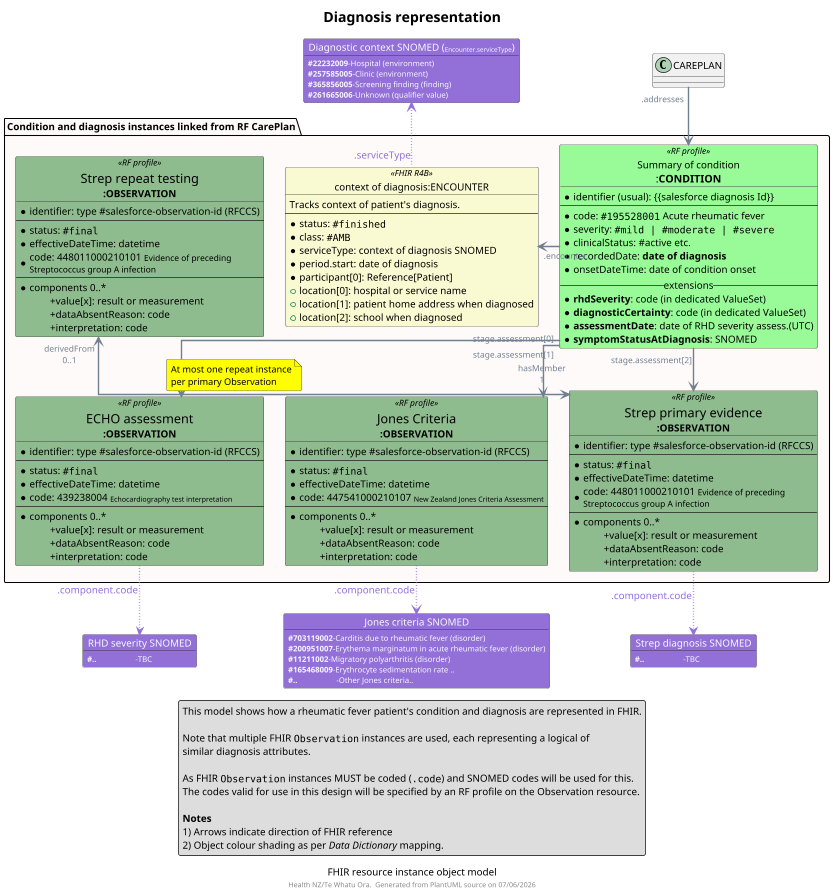 @startuml obj-FHIR-data-diagnosis

top to bottom direction
skinparam dpi 200
allow_mixing
scale 400 width

skinparam ActivityDiamondBackgroundColor #RoyalBlue
skinparam ArrowColor #SlateGrey   
skinparam ArrowFontColor #RoyalBlue
skinparam ArrowFontColor #SlateGrey  
skinparam ArrowFontSize 12
skinparam ArrowMessageAlignment left
skinparam BoxPadding 10
skinparam linetype ortho
skinparam nodesep 30
skinparam ranksep 60
skinparam roundcorner 5
skinparam sequenceArrowThickness 2
skinparam TitleFontSize 20

caption FHIR resource instance object model
footer "Health NZ/Te Whatu Ora.  Generated from PlantUML source on %date('dd/MM/yyyy')"

!procedure $Coding($Alias,$System,$Code,$Display)
  object "<color:GhostWhite>$System" as $Alias #MediumPurple {
    <color:GhostWhite><size:11>**$Code**-$Display
  }
!endprocedure

!procedure $Quantity($Alias,$Quantity,$Value,$Unit)
  object "<color:GhostWhite><size:12>$Quantity</color>" as $Alias #DimGrey {
    <color:GhostWhite><size:11>**$Value** ""$Unit""
  }
!endprocedure

' ******** ******** ******** ******** ******** ******** ******** ******** 
title "Diagnosis representation"

package "Condition and diagnosis instances linked from RF CarePlan" as Activities #Snow { 
  
  object "Summary of condition\n<size:15>:**CONDITION**" as RFCOND <<RF profile>> #PaleGreen {
    * identifier (usual): {{salesforce diagnosis Id}}
    ---
     * code: ""#195528001"" Acute rheumatic fever
     * severity: ""#mild | #moderate | #severe""
     * clinicalStatus: #active etc.
     * recordedDate: **date of diagnosis**
     * onsetDateTime: date of condition onset
    -- extensions --
      * **rhdSeverity**: code (in dedicated ValueSet)
      * **diagnosticCertainty**: code (in dedicated ValueSet)
      * **assessmentDate**: date of RHD severity assess.(UTC)
      * **symptomStatusAtDiagnosis**: SNOMED
  }

  object "context of diagnosis:ENCOUNTER" as DENCOUNTER <<FHIR R4B>> #LightGoldenRodYellow {
    Tracks context of patient's diagnosis.
    ---
    * status: ""#finished""
    * class: ""#AMB""
    * serviceType: context of diagnosis SNOMED
    * period.start: date of diagnosis
    * participant[0]: Reference[Patient] 
    + location[0]: hospital or service name
    + location[1]: patient home address when diagnosed
    + location[2]: school when diagnosed
  }

  
  ' class "patient detail at time of diagnosis\n**:PATIENT**" as DPATIENT <<RF profile>> #Pink {
  '   Extends NzPatient (NZ Base) with 
  '    RF patient registration detail.
  '   ---
  '   *identifier[NHI] (official): NHI
  '   ---
  '   *name: HumanName
  '   *birthDate: date
  '   *communication.language
  '   *gender: code
  '   *deceasedBoolean: boolean
  '   *telecom: ContactPoint[]
  '   *address: Address[]
  '   +iwi: code
  '   +ethnicity 0..*: code[]
  '   +nzCitizen: code
  '   .. (extensions)..
  '   +**patient.contact[].**
  '   +**interpreterRequired**: boolean
  ' }

  object "<size:18>ECHO assessment\n**:OBSERVATION**" as OBS1 <<RF profile>> #DarkSeaGreen {
    *identifier: type #salesforce-observation-id (RFCCS)
    ---
    * status: ""#final""
    * effectiveDateTime: datetime
    * code: 439238004 <size:10>Echocardiography test interpretation</size>
    ---
    * components 0..*
    \t+value[x]: result or measurement
    \t+dataAbsentReason: code
    \t+interpretation: code
  }

  object "<size:18>Jones Criteria\n**:OBSERVATION**" as OBS2 <<RF profile>> #DarkSeaGreen {
    *identifier: type #salesforce-observation-id (RFCCS)
    ---
    * status: ""#final""
    * effectiveDateTime: datetime
    * code: 447541000210107 <size:10>New Zealand Jones Criteria Assessment</size>
    ---
    * components 0..*
    \t+value[x]: result or measurement
    \t+dataAbsentReason: code
    \t+interpretation: code
  }

  object "<size:18>Strep primary evidence\n**:OBSERVATION**" as OBS3 <<RF profile>> #DarkSeaGreen {
    *identifier: type #salesforce-observation-id (RFCCS)
    ---
    * status: ""#final""
    * effectiveDateTime: datetime
    * code: 448011000210101 <size:12>Evidence of preceding\n<size:12>Streptococcus group A infection
    ---
    * components 0..*
    \t+value[x]: result or measurement
    \t+dataAbsentReason: code
    \t+interpretation: code
  }

  object "<size:18>Strep repeat testing\n**:OBSERVATION**" as OBS4 <<RF profile>> #DarkSeaGreen {
    *identifier: type #salesforce-observation-id (RFCCS)
    ---
    * status: ""#final""
    * effectiveDateTime: datetime
    * code: 448011000210101 <size:12>Evidence of preceding\n<size:12>Streptococcus group A infection
    ---
    * components 0..*
    \t+value[x]: result or measurement
    \t+dataAbsentReason: code
    \t+interpretation: code
  }


  'arrange activities in box
'  OBS1 -[hidden]d- OBSERVATION

}

$Coding(EncContext,"Diagnostic context SNOMED (<size:9>Encounter.serviceType</size>)","#22232009","Hospital (environment)")
$Coding(EncContext,"Diagnostic context SNOMED (<size:9>Encounter.serviceType</size>)","#257585005","Clinic (environment)")
$Coding(EncContext,"Diagnostic context SNOMED (<size:9>Encounter.serviceType</size>)","#365856005","Screening finding (finding)")
$Coding(EncContext,"Diagnostic context SNOMED (<size:9>Encounter.serviceType</size>)","#261665006","Unknown (qualifier value)")

$Coding(JONESCODING,"Jones criteria SNOMED","#703119002","Carditis due to rheumatic fever (disorder)")
$Coding(JONESCODING,"Jones criteria SNOMED","#200951007","Erythema marginatum in acute rheumatic fever (disorder)")
$Coding(JONESCODING,"Jones criteria SNOMED","#11211002","Migratory polyarthritis (disorder)")
$Coding(JONESCODING,"Jones criteria SNOMED","#165468009","Erythrocyte sedimentation rate ..")
$Coding(JONESCODING,"Jones criteria SNOMED","#..\t\t\t","Other Jones criteria..")

$Coding(SEVCODING,"RHD severity SNOMED","#..\t\t\t","TBC")
$Coding(STREPCODING,"Strep diagnosis SNOMED","#..\t\t\t","TBC")

' positioning

' connectors
CAREPLAN ".addresses" --> RFCOND

RFCOND ".encounter" -r-> DENCOUNTER
RFCOND "stage.assessment[0]" -d-> OBS1
RFCOND "stage.assessment[1]" -d-> OBS2
RFCOND "stage.assessment[2]" -d-> OBS3
OBS3 "hasMember\n1" <-[norank]-> "derivedFrom\n0..1" OBS4
note on link #Yellow
At most one repeat instance
per primary Observation
endnote

DENCOUNTER "\n\n\n<color:MediumPurple><size:14>.serviceType" -[#MediumPurple,dotted]u-> EncContext

OBS1 "\n<color:MediumPurple><size:14>.component.code" -[#MediumPurple,dotted]d-> SEVCODING
OBS2 "\n<color:MediumPurple><size:14>.component.code" -[#MediumPurple,dotted]d-> JONESCODING
OBS3 "\n<color:MediumPurple><size:14>.component.code" -[#MediumPurple,dotted]d-> STREPCODING

legend bottom
  This model shows how a rheumatic fever patient's condition and diagnosis are represented in FHIR.

  Note that multiple FHIR ""Observation"" instances are used, each representing a logical of 
  similar diagnosis attributes.

  As FHIR ""Observation"" instances MUST be coded ("".code"") and SNOMED codes will be used for this.
  The codes valid for use in this design will be specified by an RF profile on the Observation resource.
  
  **Notes** 
  1) Arrows indicate direction of FHIR reference
  2) Object colour shading as per //Data Dictionary// mapping.
endlegend


@enduml